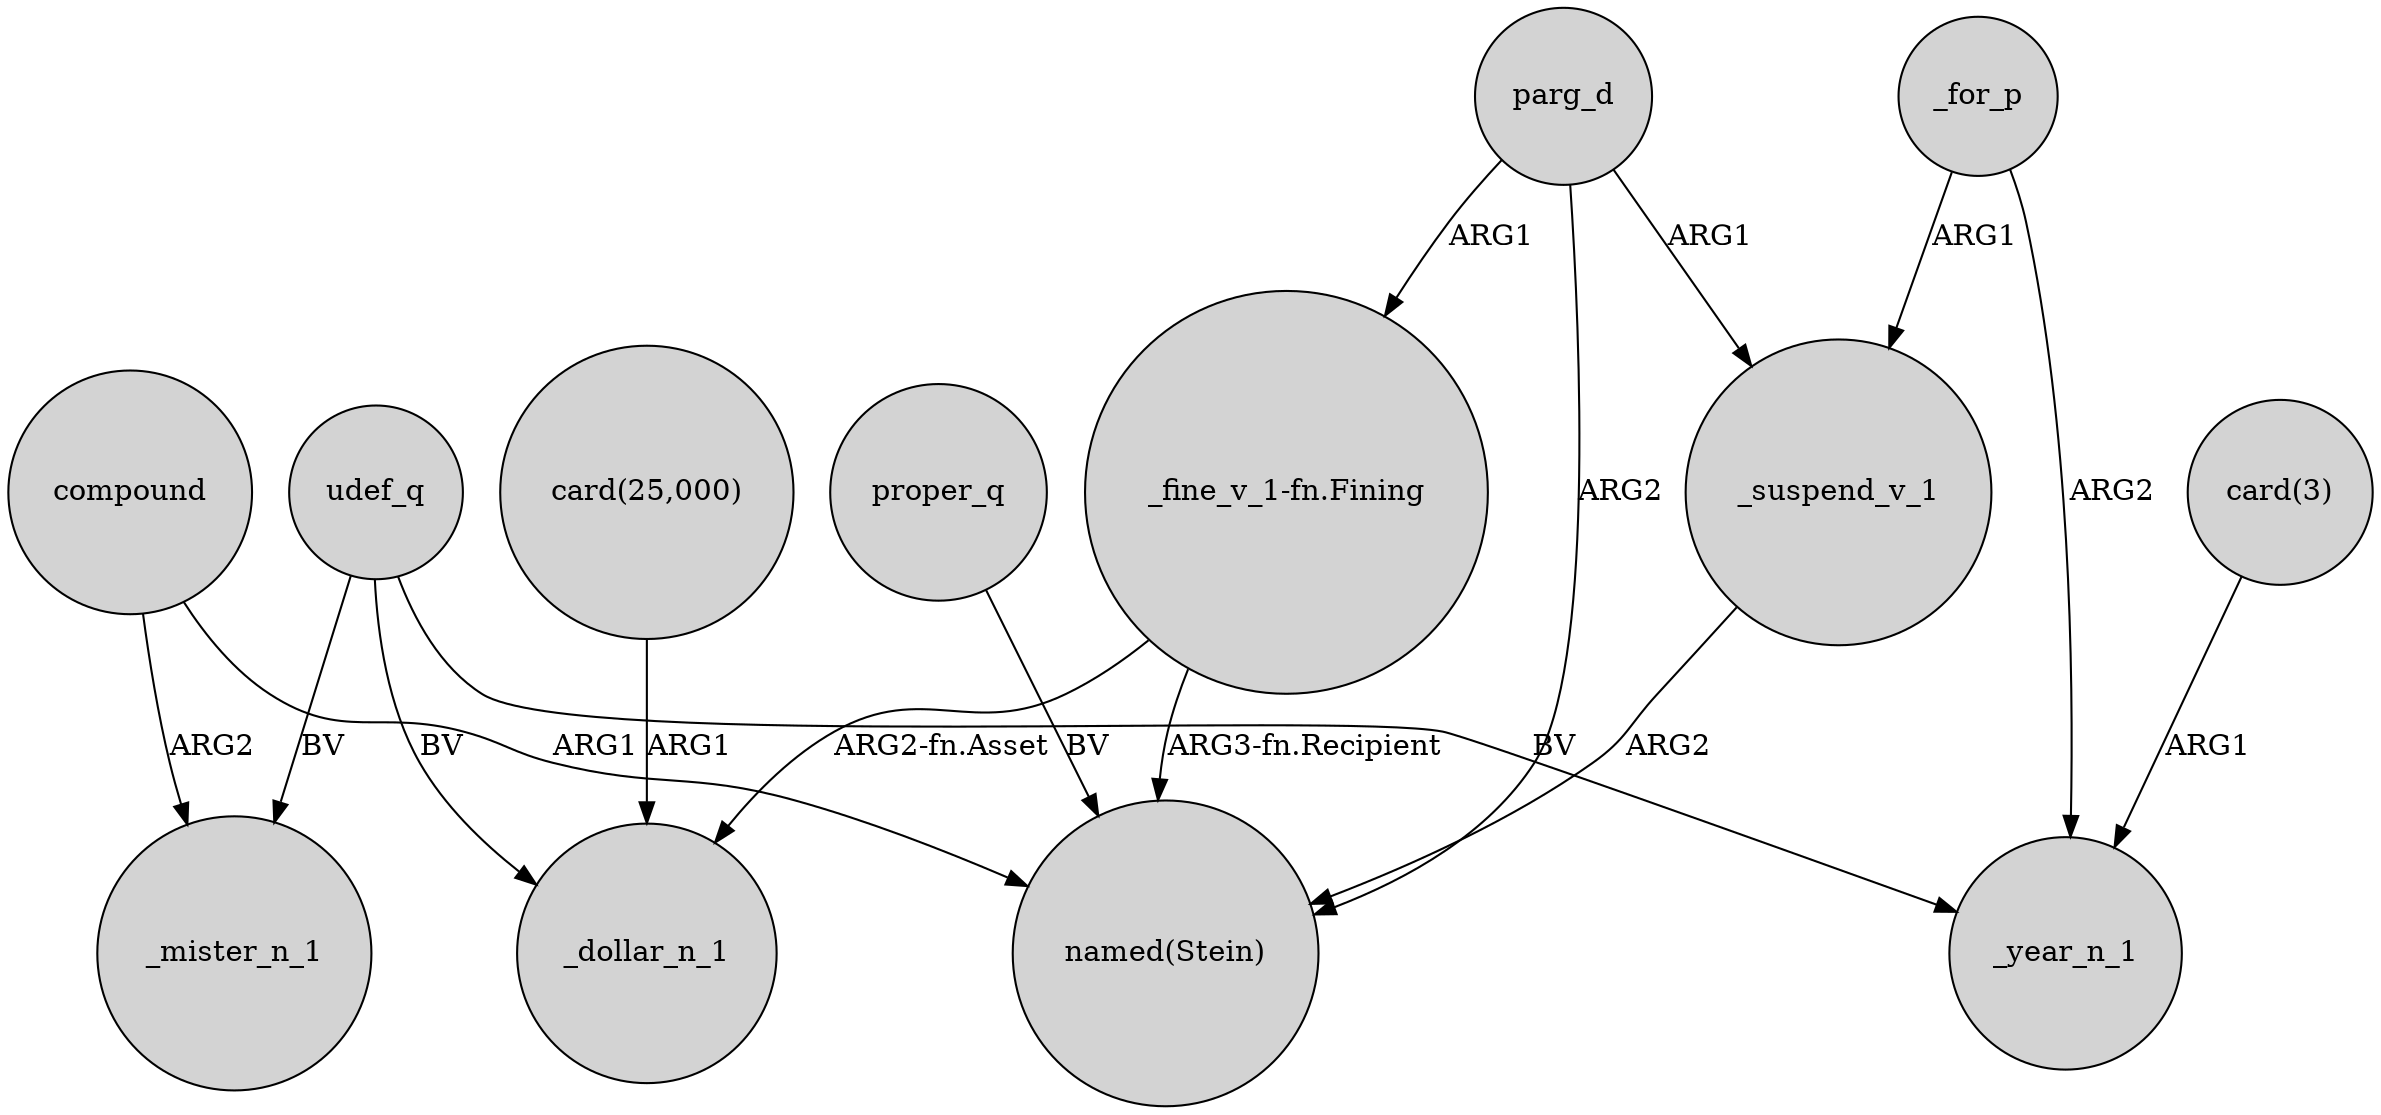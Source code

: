 digraph {
	node [shape=circle style=filled]
	udef_q -> _mister_n_1 [label=BV]
	"_fine_v_1-fn.Fining" -> "named(Stein)" [label="ARG3-fn.Recipient"]
	parg_d -> "named(Stein)" [label=ARG2]
	udef_q -> _year_n_1 [label=BV]
	parg_d -> _suspend_v_1 [label=ARG1]
	_suspend_v_1 -> "named(Stein)" [label=ARG2]
	_for_p -> _suspend_v_1 [label=ARG1]
	"_fine_v_1-fn.Fining" -> _dollar_n_1 [label="ARG2-fn.Asset"]
	_for_p -> _year_n_1 [label=ARG2]
	"card(25,000)" -> _dollar_n_1 [label=ARG1]
	parg_d -> "_fine_v_1-fn.Fining" [label=ARG1]
	"card(3)" -> _year_n_1 [label=ARG1]
	proper_q -> "named(Stein)" [label=BV]
	compound -> _mister_n_1 [label=ARG2]
	udef_q -> _dollar_n_1 [label=BV]
	compound -> "named(Stein)" [label=ARG1]
}

